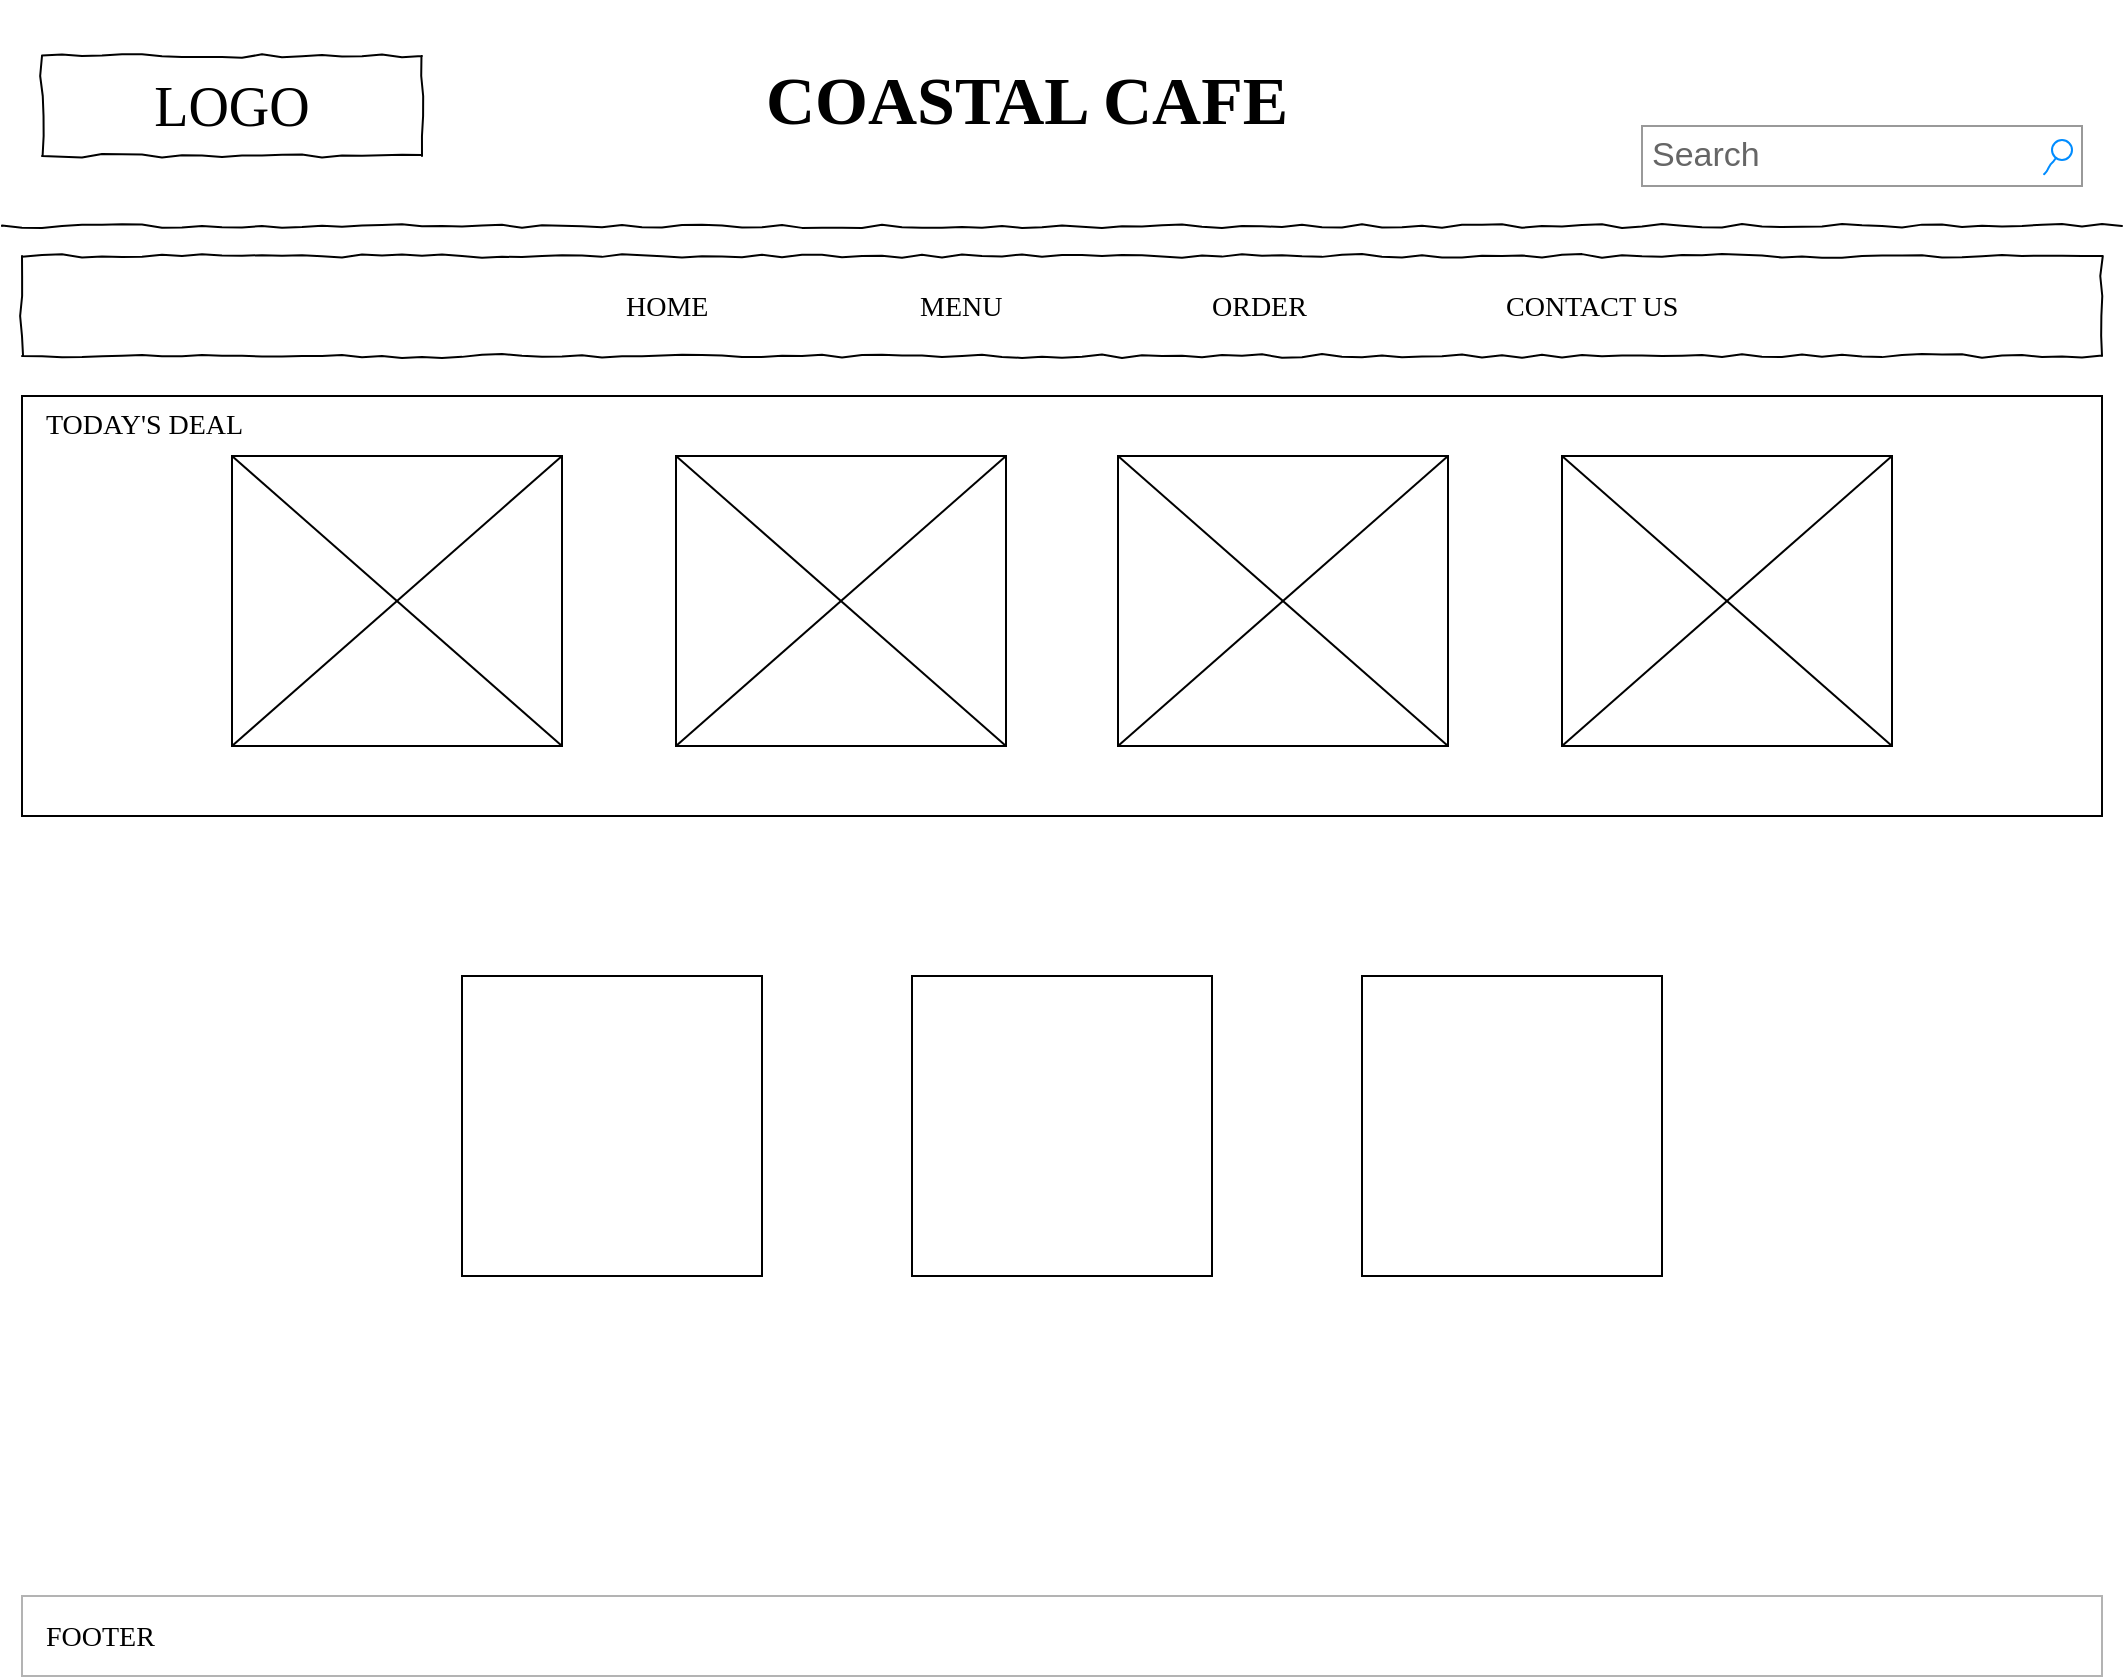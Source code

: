 <mxfile version="13.1.3" type="device"><diagram name="Page-1" id="03018318-947c-dd8e-b7a3-06fadd420f32"><mxGraphModel dx="1209" dy="573" grid="1" gridSize="10" guides="1" tooltips="1" connect="1" arrows="1" fold="1" page="1" pageScale="1" pageWidth="1100" pageHeight="850" background="#ffffff" math="0" shadow="0"><root><mxCell id="0"/><mxCell id="1" parent="0"/><mxCell id="677b7b8949515195-2" value="LOGO" style="whiteSpace=wrap;html=1;rounded=0;shadow=0;labelBackgroundColor=none;strokeWidth=1;fontFamily=Verdana;fontSize=28;align=center;comic=1;" parent="1" vertex="1"><mxGeometry x="40" y="60" width="190" height="50" as="geometry"/></mxCell><mxCell id="677b7b8949515195-3" value="Search" style="strokeWidth=1;shadow=0;dashed=0;align=center;html=1;shape=mxgraph.mockup.forms.searchBox;strokeColor=#999999;mainText=;strokeColor2=#008cff;fontColor=#666666;fontSize=17;align=left;spacingLeft=3;rounded=0;labelBackgroundColor=none;comic=1;" parent="1" vertex="1"><mxGeometry x="840" y="95" width="220" height="30" as="geometry"/></mxCell><mxCell id="677b7b8949515195-9" value="" style="line;strokeWidth=1;html=1;rounded=0;shadow=0;labelBackgroundColor=none;fillColor=none;fontFamily=Verdana;fontSize=14;fontColor=#000000;align=center;comic=1;" parent="1" vertex="1"><mxGeometry x="20" y="140" width="1060" height="10" as="geometry"/></mxCell><mxCell id="677b7b8949515195-10" value="" style="whiteSpace=wrap;html=1;rounded=0;shadow=0;labelBackgroundColor=none;strokeWidth=1;fillColor=none;fontFamily=Verdana;fontSize=12;align=center;comic=1;" parent="1" vertex="1"><mxGeometry x="30" y="160" width="1040" height="50" as="geometry"/></mxCell><mxCell id="677b7b8949515195-11" value="HOME" style="text;html=1;points=[];align=left;verticalAlign=top;spacingTop=-4;fontSize=14;fontFamily=Verdana" parent="1" vertex="1"><mxGeometry x="330" y="175" width="60" height="20" as="geometry"/></mxCell><mxCell id="677b7b8949515195-12" value="MENU" style="text;html=1;points=[];align=left;verticalAlign=top;spacingTop=-4;fontSize=14;fontFamily=Verdana" parent="1" vertex="1"><mxGeometry x="477" y="175" width="60" height="20" as="geometry"/></mxCell><mxCell id="677b7b8949515195-13" value="ORDER" style="text;html=1;points=[];align=left;verticalAlign=top;spacingTop=-4;fontSize=14;fontFamily=Verdana" parent="1" vertex="1"><mxGeometry x="623" y="175" width="60" height="20" as="geometry"/></mxCell><mxCell id="677b7b8949515195-14" value="CONTACT US" style="text;html=1;points=[];align=left;verticalAlign=top;spacingTop=-4;fontSize=14;fontFamily=Verdana" parent="1" vertex="1"><mxGeometry x="770" y="175" width="60" height="20" as="geometry"/></mxCell><mxCell id="aIqbMs-bbgohbHotE0H--5" value="" style="shape=image;html=1;verticalAlign=top;verticalLabelPosition=bottom;labelBackgroundColor=#ffffff;imageAspect=0;aspect=fixed;image=https://cdn1.iconfinder.com/data/icons/twitter-ui-glyph/48/Sed-21-128.png" parent="1" vertex="1"><mxGeometry x="1000" y="32" width="44" height="44" as="geometry"/></mxCell><mxCell id="aIqbMs-bbgohbHotE0H--6" value="COASTAL CAFE" style="text;html=1;points=[];align=left;verticalAlign=top;spacingTop=-4;fontSize=34;fontFamily=Comic Sans MS;fontStyle=1" parent="1" vertex="1"><mxGeometry x="400" y="60" width="150" height="50" as="geometry"/></mxCell><mxCell id="aIqbMs-bbgohbHotE0H--10" value="" style="dashed=0;align=center;fontSize=12;shape=rect;fillColor=#ffffff;strokeColor=#000000;shadow=0;recursiveResize=0;labelBorderColor=none;" parent="1" vertex="1"><mxGeometry x="30" y="230" width="1040" height="210" as="geometry"/></mxCell><mxCell id="aIqbMs-bbgohbHotE0H--11" value="" style="shape=mxgraph.gmdl.image;strokeColor=#000000;fillColor=#ffffff;align=left;labelPosition=right;verticalLabelPosition=middle;verticalAlign=middle;spacingLeft=10;fontSize=14;html=1;" parent="aIqbMs-bbgohbHotE0H--10" vertex="1"><mxGeometry x="105" y="30" width="165" height="145" as="geometry"/></mxCell><mxCell id="aIqbMs-bbgohbHotE0H--16" value="&lt;span style=&quot;color: rgba(0 , 0 , 0 , 0) ; font-family: monospace ; font-size: 0px ; font-weight: 400&quot;&gt;%3CmxGraphModel%3E%3Croot%3E%3CmxCell%20id%3D%220%22%2F%3E%3CmxCell%20id%3D%221%22%20parent%3D%220%22%2F%3E%3CmxCell%20id%3D%222%22%20value%3D%22%22%20style%3D%22shape%3Dmxgraph.gmdl.image%3BstrokeColor%3D%23000000%3BfillColor%3D%23ffffff%3Balign%3Dleft%3BlabelPosition%3Dright%3BverticalLabelPosition%3Dmiddle%3BverticalAlign%3Dmiddle%3BspacingLeft%3D10%3BfontSize%3D14%3Bhtml%3D1%3B%22%20vertex%3D%221%22%20parent%3D%221%22%3E%3CmxGeometry%20x%3D%2255%22%20y%3D%22940%22%20width%3D%22165%22%20height%3D%22145%22%20as%3D%22geometry%22%2F%3E%3C%2FmxCell%3E%3C%2Froot%3E%3C%2FmxGraphModel%3E&lt;/span&gt;" style="shape=mxgraph.gmdl.image;strokeColor=#000000;fillColor=#ffffff;align=left;labelPosition=right;verticalLabelPosition=middle;verticalAlign=middle;spacingLeft=10;fontSize=14;html=1;fontStyle=1" parent="aIqbMs-bbgohbHotE0H--10" vertex="1"><mxGeometry x="327" y="30" width="165" height="145" as="geometry"/></mxCell><mxCell id="aIqbMs-bbgohbHotE0H--18" value="" style="shape=mxgraph.gmdl.image;strokeColor=#000000;fillColor=#ffffff;align=left;labelPosition=right;verticalLabelPosition=middle;verticalAlign=middle;spacingLeft=10;fontSize=14;html=1;" parent="aIqbMs-bbgohbHotE0H--10" vertex="1"><mxGeometry x="548" y="30" width="165" height="145" as="geometry"/></mxCell><mxCell id="aIqbMs-bbgohbHotE0H--17" value="" style="shape=mxgraph.gmdl.image;strokeColor=#000000;fillColor=#ffffff;align=left;labelPosition=right;verticalLabelPosition=middle;verticalAlign=middle;spacingLeft=10;fontSize=14;html=1;" parent="aIqbMs-bbgohbHotE0H--10" vertex="1"><mxGeometry x="770" y="30" width="165" height="145" as="geometry"/></mxCell><mxCell id="aIqbMs-bbgohbHotE0H--33" value="TODAY'S DEAL" style="text;html=1;points=[];align=left;verticalAlign=top;spacingTop=-4;fontSize=14;fontFamily=Verdana" parent="aIqbMs-bbgohbHotE0H--10" vertex="1"><mxGeometry x="10" y="4" width="60" height="20" as="geometry"/></mxCell><mxCell id="aIqbMs-bbgohbHotE0H--24" value="" style="group" parent="1" vertex="1" connectable="0"><mxGeometry x="430" y="730" width="230" height="52" as="geometry"/></mxCell><mxCell id="aIqbMs-bbgohbHotE0H--23" value="" style="shape=image;html=1;verticalAlign=top;verticalLabelPosition=bottom;labelBackgroundColor=#ffffff;imageAspect=0;aspect=fixed;image=https://cdn3.iconfinder.com/data/icons/peelicons-vol-1/50/Facebook-128.png;strokeColor=#B3B3B3;fontFamily=Comic Sans MS;fontSize=34;" parent="aIqbMs-bbgohbHotE0H--24" vertex="1"><mxGeometry width="50" height="50" as="geometry"/></mxCell><mxCell id="aIqbMs-bbgohbHotE0H--22" value="" style="shape=image;html=1;verticalAlign=top;verticalLabelPosition=bottom;labelBackgroundColor=#ffffff;imageAspect=0;aspect=fixed;image=https://cdn3.iconfinder.com/data/icons/peelicons-vol-1/50/Intsagram-128.png;strokeColor=#B3B3B3;fontFamily=Comic Sans MS;fontSize=34;" parent="aIqbMs-bbgohbHotE0H--24" vertex="1"><mxGeometry x="88" width="52" height="52" as="geometry"/></mxCell><mxCell id="aIqbMs-bbgohbHotE0H--21" value="" style="shape=image;html=1;verticalAlign=top;verticalLabelPosition=bottom;labelBackgroundColor=#ffffff;imageAspect=0;aspect=fixed;image=https://cdn3.iconfinder.com/data/icons/peelicons-vol-1/50/Mail-128.png;strokeColor=#B3B3B3;fontFamily=Comic Sans MS;fontSize=34;" parent="aIqbMs-bbgohbHotE0H--24" vertex="1"><mxGeometry x="180" width="50" height="50" as="geometry"/></mxCell><mxCell id="aIqbMs-bbgohbHotE0H--39" value="" style="shape=image;html=1;verticalAlign=top;verticalLabelPosition=bottom;labelBackgroundColor=#ffffff;imageAspect=0;aspect=fixed;image=https://cdn2.iconfinder.com/data/icons/ui-basic-glyph/512/UI_Basic_GLYPH-93-128.png;strokeColor=#B3B3B3;fontFamily=Comic Sans MS;fontSize=34;imageBorder=#000000;" parent="1" vertex="1"><mxGeometry x="250" y="520" width="150" height="150" as="geometry"/></mxCell><mxCell id="aIqbMs-bbgohbHotE0H--43" value="" style="shape=image;html=1;verticalAlign=top;verticalLabelPosition=bottom;labelBackgroundColor=#ffffff;imageAspect=0;aspect=fixed;image=https://cdn4.iconfinder.com/data/icons/essential-app-2/16/down-menu-arrow-botton-128.png;strokeColor=#000000;fontFamily=Comic Sans MS;fontSize=34;" parent="1" vertex="1"><mxGeometry x="528" y="450" width="45" height="45" as="geometry"/></mxCell><mxCell id="aIqbMs-bbgohbHotE0H--45" value="" style="shape=image;html=1;verticalAlign=top;verticalLabelPosition=bottom;labelBackgroundColor=#ffffff;imageAspect=0;aspect=fixed;image=https://cdn2.iconfinder.com/data/icons/ui-basic-glyph/512/UI_Basic_GLYPH-93-128.png;strokeColor=#B3B3B3;fontFamily=Comic Sans MS;fontSize=34;imageBorder=#000000;" parent="1" vertex="1"><mxGeometry x="475" y="520" width="150" height="150" as="geometry"/></mxCell><mxCell id="aIqbMs-bbgohbHotE0H--46" value="" style="shape=image;html=1;verticalAlign=top;verticalLabelPosition=bottom;labelBackgroundColor=#ffffff;imageAspect=0;aspect=fixed;image=https://cdn2.iconfinder.com/data/icons/ui-basic-glyph/512/UI_Basic_GLYPH-93-128.png;strokeColor=#B3B3B3;fontFamily=Comic Sans MS;fontSize=34;imageBorder=#000000;" parent="1" vertex="1"><mxGeometry x="700" y="520" width="150" height="150" as="geometry"/></mxCell><mxCell id="86N2ThGRxC4dMgHvtgS_-1" value="" style="shape=rect;fillColor=#ffffff;strokeColor=#B3B3B3;shadow=0;" vertex="1" parent="1"><mxGeometry x="30" y="830" width="1040" height="40" as="geometry"/></mxCell><mxCell id="86N2ThGRxC4dMgHvtgS_-2" value="FOOTER" style="text;html=1;points=[];align=left;verticalAlign=top;spacingTop=-4;fontSize=14;fontFamily=Verdana" vertex="1" parent="1"><mxGeometry x="40" y="840" width="60" height="20" as="geometry"/></mxCell></root></mxGraphModel></diagram></mxfile>